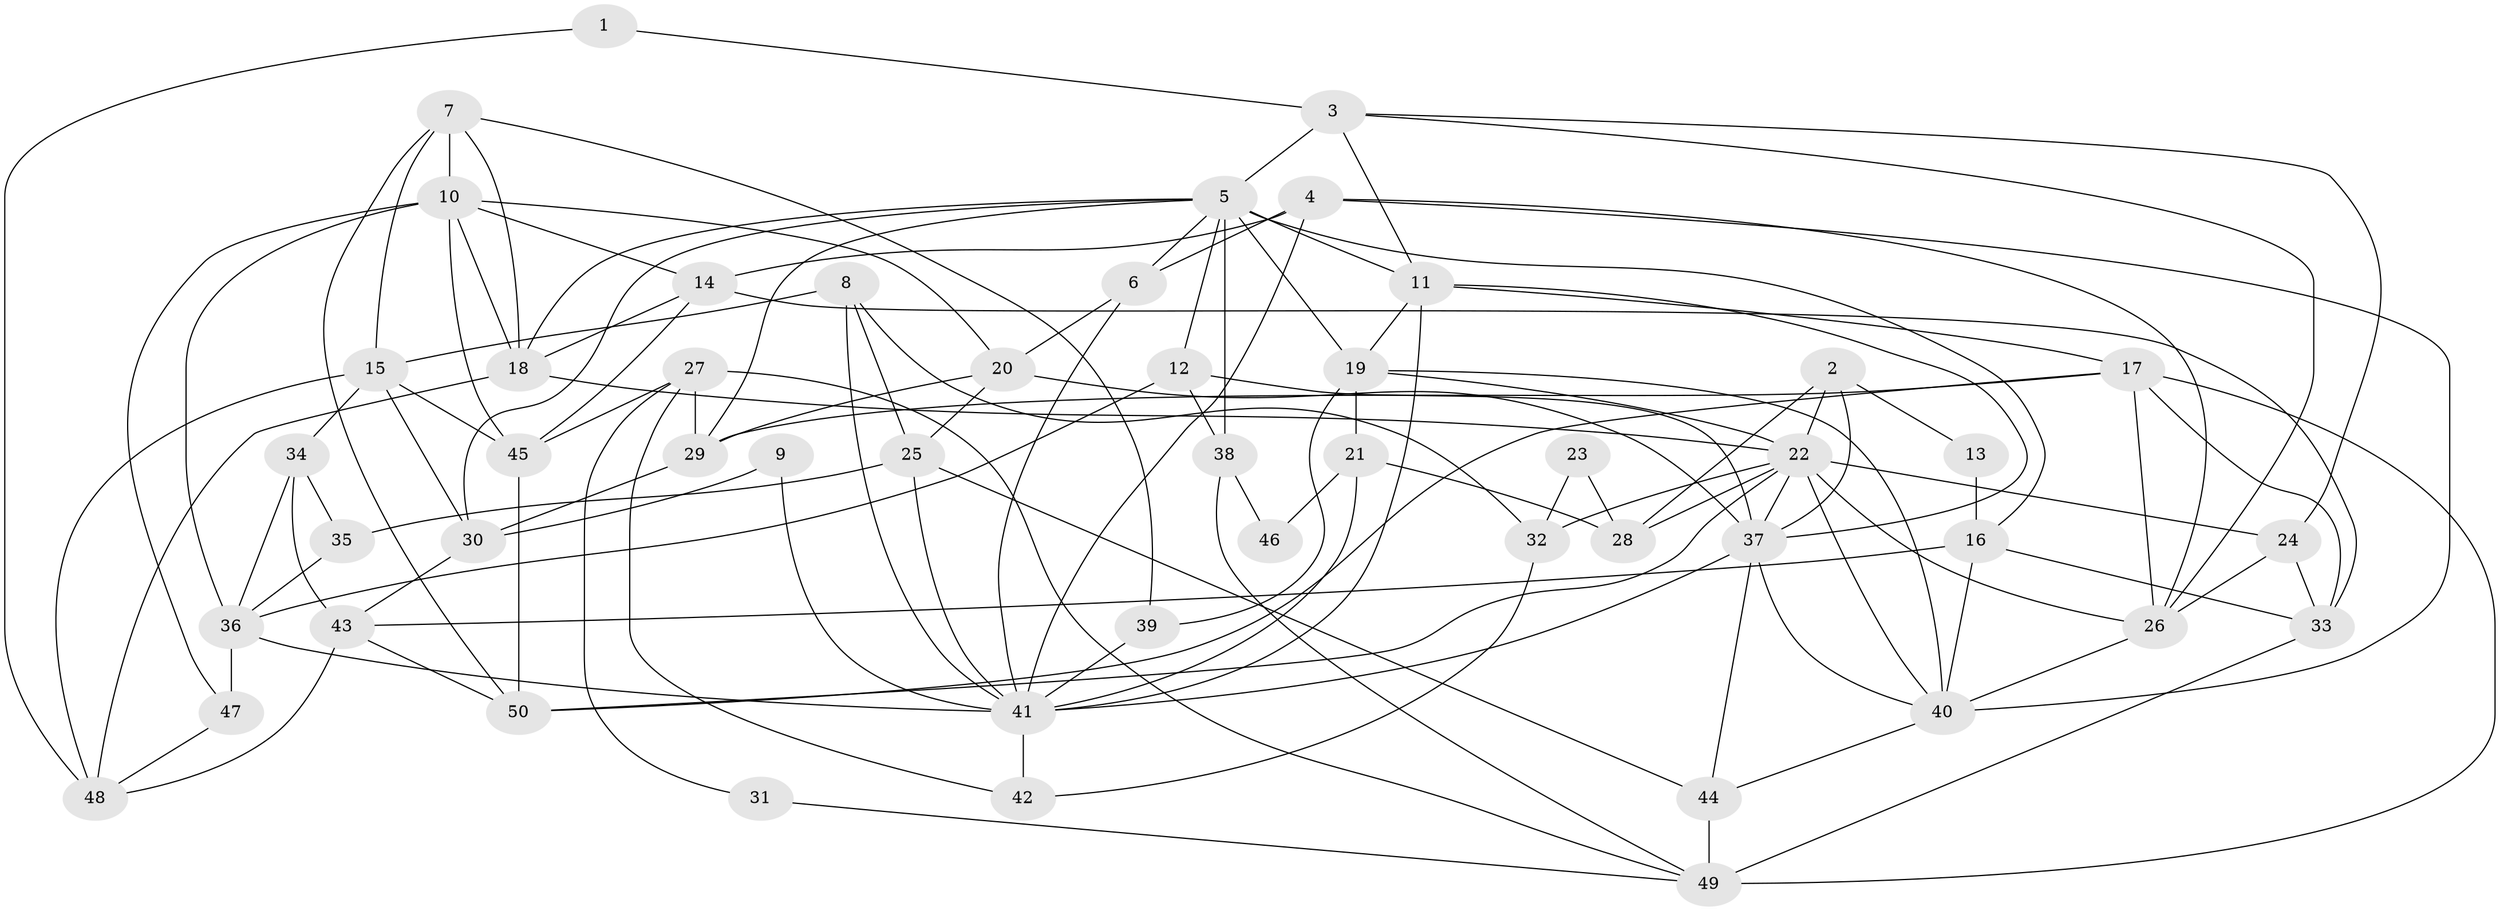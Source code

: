 // original degree distribution, {2: 0.14457831325301204, 4: 0.2891566265060241, 5: 0.24096385542168675, 6: 0.07228915662650602, 3: 0.21686746987951808, 7: 0.024096385542168676, 8: 0.012048192771084338}
// Generated by graph-tools (version 1.1) at 2025/37/03/04/25 23:37:03]
// undirected, 50 vertices, 122 edges
graph export_dot {
  node [color=gray90,style=filled];
  1;
  2;
  3;
  4;
  5;
  6;
  7;
  8;
  9;
  10;
  11;
  12;
  13;
  14;
  15;
  16;
  17;
  18;
  19;
  20;
  21;
  22;
  23;
  24;
  25;
  26;
  27;
  28;
  29;
  30;
  31;
  32;
  33;
  34;
  35;
  36;
  37;
  38;
  39;
  40;
  41;
  42;
  43;
  44;
  45;
  46;
  47;
  48;
  49;
  50;
  1 -- 3 [weight=1.0];
  1 -- 48 [weight=1.0];
  2 -- 13 [weight=1.0];
  2 -- 22 [weight=1.0];
  2 -- 28 [weight=1.0];
  2 -- 37 [weight=1.0];
  3 -- 5 [weight=2.0];
  3 -- 11 [weight=1.0];
  3 -- 24 [weight=1.0];
  3 -- 26 [weight=1.0];
  4 -- 6 [weight=1.0];
  4 -- 14 [weight=1.0];
  4 -- 26 [weight=1.0];
  4 -- 40 [weight=1.0];
  4 -- 41 [weight=1.0];
  5 -- 6 [weight=1.0];
  5 -- 11 [weight=1.0];
  5 -- 12 [weight=1.0];
  5 -- 16 [weight=1.0];
  5 -- 18 [weight=1.0];
  5 -- 19 [weight=1.0];
  5 -- 29 [weight=1.0];
  5 -- 30 [weight=1.0];
  5 -- 38 [weight=1.0];
  6 -- 20 [weight=1.0];
  6 -- 41 [weight=1.0];
  7 -- 10 [weight=1.0];
  7 -- 15 [weight=1.0];
  7 -- 18 [weight=1.0];
  7 -- 39 [weight=1.0];
  7 -- 50 [weight=1.0];
  8 -- 15 [weight=2.0];
  8 -- 25 [weight=1.0];
  8 -- 32 [weight=1.0];
  8 -- 41 [weight=1.0];
  9 -- 30 [weight=1.0];
  9 -- 41 [weight=1.0];
  10 -- 14 [weight=1.0];
  10 -- 18 [weight=1.0];
  10 -- 20 [weight=1.0];
  10 -- 36 [weight=1.0];
  10 -- 45 [weight=1.0];
  10 -- 47 [weight=1.0];
  11 -- 17 [weight=1.0];
  11 -- 19 [weight=1.0];
  11 -- 37 [weight=1.0];
  11 -- 41 [weight=1.0];
  12 -- 36 [weight=1.0];
  12 -- 37 [weight=1.0];
  12 -- 38 [weight=1.0];
  13 -- 16 [weight=1.0];
  14 -- 18 [weight=1.0];
  14 -- 33 [weight=2.0];
  14 -- 45 [weight=1.0];
  15 -- 30 [weight=1.0];
  15 -- 34 [weight=1.0];
  15 -- 45 [weight=1.0];
  15 -- 48 [weight=1.0];
  16 -- 33 [weight=1.0];
  16 -- 40 [weight=2.0];
  16 -- 43 [weight=2.0];
  17 -- 26 [weight=1.0];
  17 -- 29 [weight=1.0];
  17 -- 33 [weight=1.0];
  17 -- 49 [weight=1.0];
  17 -- 50 [weight=1.0];
  18 -- 22 [weight=1.0];
  18 -- 48 [weight=1.0];
  19 -- 21 [weight=1.0];
  19 -- 22 [weight=1.0];
  19 -- 39 [weight=1.0];
  19 -- 40 [weight=1.0];
  20 -- 25 [weight=1.0];
  20 -- 29 [weight=1.0];
  20 -- 37 [weight=1.0];
  21 -- 28 [weight=1.0];
  21 -- 41 [weight=1.0];
  21 -- 46 [weight=1.0];
  22 -- 24 [weight=1.0];
  22 -- 26 [weight=1.0];
  22 -- 28 [weight=1.0];
  22 -- 32 [weight=1.0];
  22 -- 37 [weight=1.0];
  22 -- 40 [weight=1.0];
  22 -- 50 [weight=1.0];
  23 -- 28 [weight=1.0];
  23 -- 32 [weight=1.0];
  24 -- 26 [weight=1.0];
  24 -- 33 [weight=1.0];
  25 -- 35 [weight=1.0];
  25 -- 41 [weight=1.0];
  25 -- 44 [weight=1.0];
  26 -- 40 [weight=1.0];
  27 -- 29 [weight=1.0];
  27 -- 31 [weight=1.0];
  27 -- 42 [weight=1.0];
  27 -- 45 [weight=1.0];
  27 -- 49 [weight=1.0];
  29 -- 30 [weight=1.0];
  30 -- 43 [weight=1.0];
  31 -- 49 [weight=1.0];
  32 -- 42 [weight=1.0];
  33 -- 49 [weight=1.0];
  34 -- 35 [weight=2.0];
  34 -- 36 [weight=1.0];
  34 -- 43 [weight=2.0];
  35 -- 36 [weight=1.0];
  36 -- 41 [weight=1.0];
  36 -- 47 [weight=3.0];
  37 -- 40 [weight=1.0];
  37 -- 41 [weight=1.0];
  37 -- 44 [weight=1.0];
  38 -- 46 [weight=1.0];
  38 -- 49 [weight=1.0];
  39 -- 41 [weight=2.0];
  40 -- 44 [weight=1.0];
  41 -- 42 [weight=1.0];
  43 -- 48 [weight=1.0];
  43 -- 50 [weight=1.0];
  44 -- 49 [weight=2.0];
  45 -- 50 [weight=1.0];
  47 -- 48 [weight=1.0];
}

